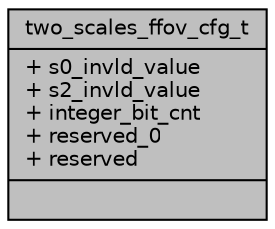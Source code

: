 digraph "two_scales_ffov_cfg_t"
{
 // INTERACTIVE_SVG=YES
 // LATEX_PDF_SIZE
  bgcolor="transparent";
  edge [fontname="Helvetica",fontsize="10",labelfontname="Helvetica",labelfontsize="10"];
  node [fontname="Helvetica",fontsize="10",shape=record];
  Node1 [label="{two_scales_ffov_cfg_t\n|+ s0_invld_value\l+ s2_invld_value\l+ integer_bit_cnt\l+ reserved_0\l+ reserved\l|}",height=0.2,width=0.4,color="black", fillcolor="grey75", style="filled", fontcolor="black",tooltip="The configuration for 2scales full-fov dsi fusion."];
}
